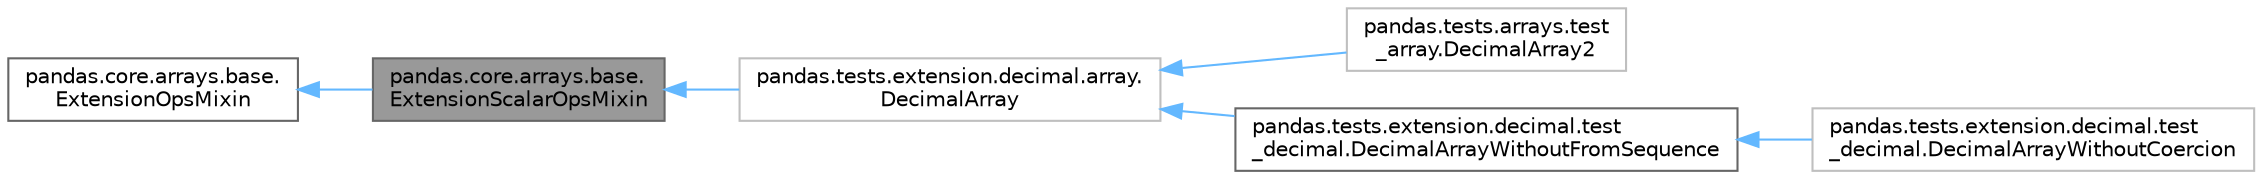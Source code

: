 digraph "pandas.core.arrays.base.ExtensionScalarOpsMixin"
{
 // LATEX_PDF_SIZE
  bgcolor="transparent";
  edge [fontname=Helvetica,fontsize=10,labelfontname=Helvetica,labelfontsize=10];
  node [fontname=Helvetica,fontsize=10,shape=box,height=0.2,width=0.4];
  rankdir="LR";
  Node1 [id="Node000001",label="pandas.core.arrays.base.\lExtensionScalarOpsMixin",height=0.2,width=0.4,color="gray40", fillcolor="grey60", style="filled", fontcolor="black",tooltip=" "];
  Node2 -> Node1 [id="edge1_Node000001_Node000002",dir="back",color="steelblue1",style="solid",tooltip=" "];
  Node2 [id="Node000002",label="pandas.core.arrays.base.\lExtensionOpsMixin",height=0.2,width=0.4,color="gray40", fillcolor="white", style="filled",URL="$de/d9e/classpandas_1_1core_1_1arrays_1_1base_1_1ExtensionOpsMixin.html",tooltip=" "];
  Node1 -> Node3 [id="edge2_Node000001_Node000003",dir="back",color="steelblue1",style="solid",tooltip=" "];
  Node3 [id="Node000003",label="pandas.tests.extension.decimal.array.\lDecimalArray",height=0.2,width=0.4,color="grey75", fillcolor="white", style="filled",URL="$d8/d9e/classpandas_1_1tests_1_1extension_1_1decimal_1_1array_1_1DecimalArray.html",tooltip=" "];
  Node3 -> Node4 [id="edge3_Node000003_Node000004",dir="back",color="steelblue1",style="solid",tooltip=" "];
  Node4 [id="Node000004",label="pandas.tests.arrays.test\l_array.DecimalArray2",height=0.2,width=0.4,color="grey75", fillcolor="white", style="filled",URL="$da/d5f/classpandas_1_1tests_1_1arrays_1_1test__array_1_1DecimalArray2.html",tooltip=" "];
  Node3 -> Node5 [id="edge4_Node000003_Node000005",dir="back",color="steelblue1",style="solid",tooltip=" "];
  Node5 [id="Node000005",label="pandas.tests.extension.decimal.test\l_decimal.DecimalArrayWithoutFromSequence",height=0.2,width=0.4,color="gray40", fillcolor="white", style="filled",URL="$df/d5f/classpandas_1_1tests_1_1extension_1_1decimal_1_1test__decimal_1_1DecimalArrayWithoutFromSequence.html",tooltip=" "];
  Node5 -> Node6 [id="edge5_Node000005_Node000006",dir="back",color="steelblue1",style="solid",tooltip=" "];
  Node6 [id="Node000006",label="pandas.tests.extension.decimal.test\l_decimal.DecimalArrayWithoutCoercion",height=0.2,width=0.4,color="grey75", fillcolor="white", style="filled",URL="$d5/d7b/classpandas_1_1tests_1_1extension_1_1decimal_1_1test__decimal_1_1DecimalArrayWithoutCoercion.html",tooltip=" "];
}
